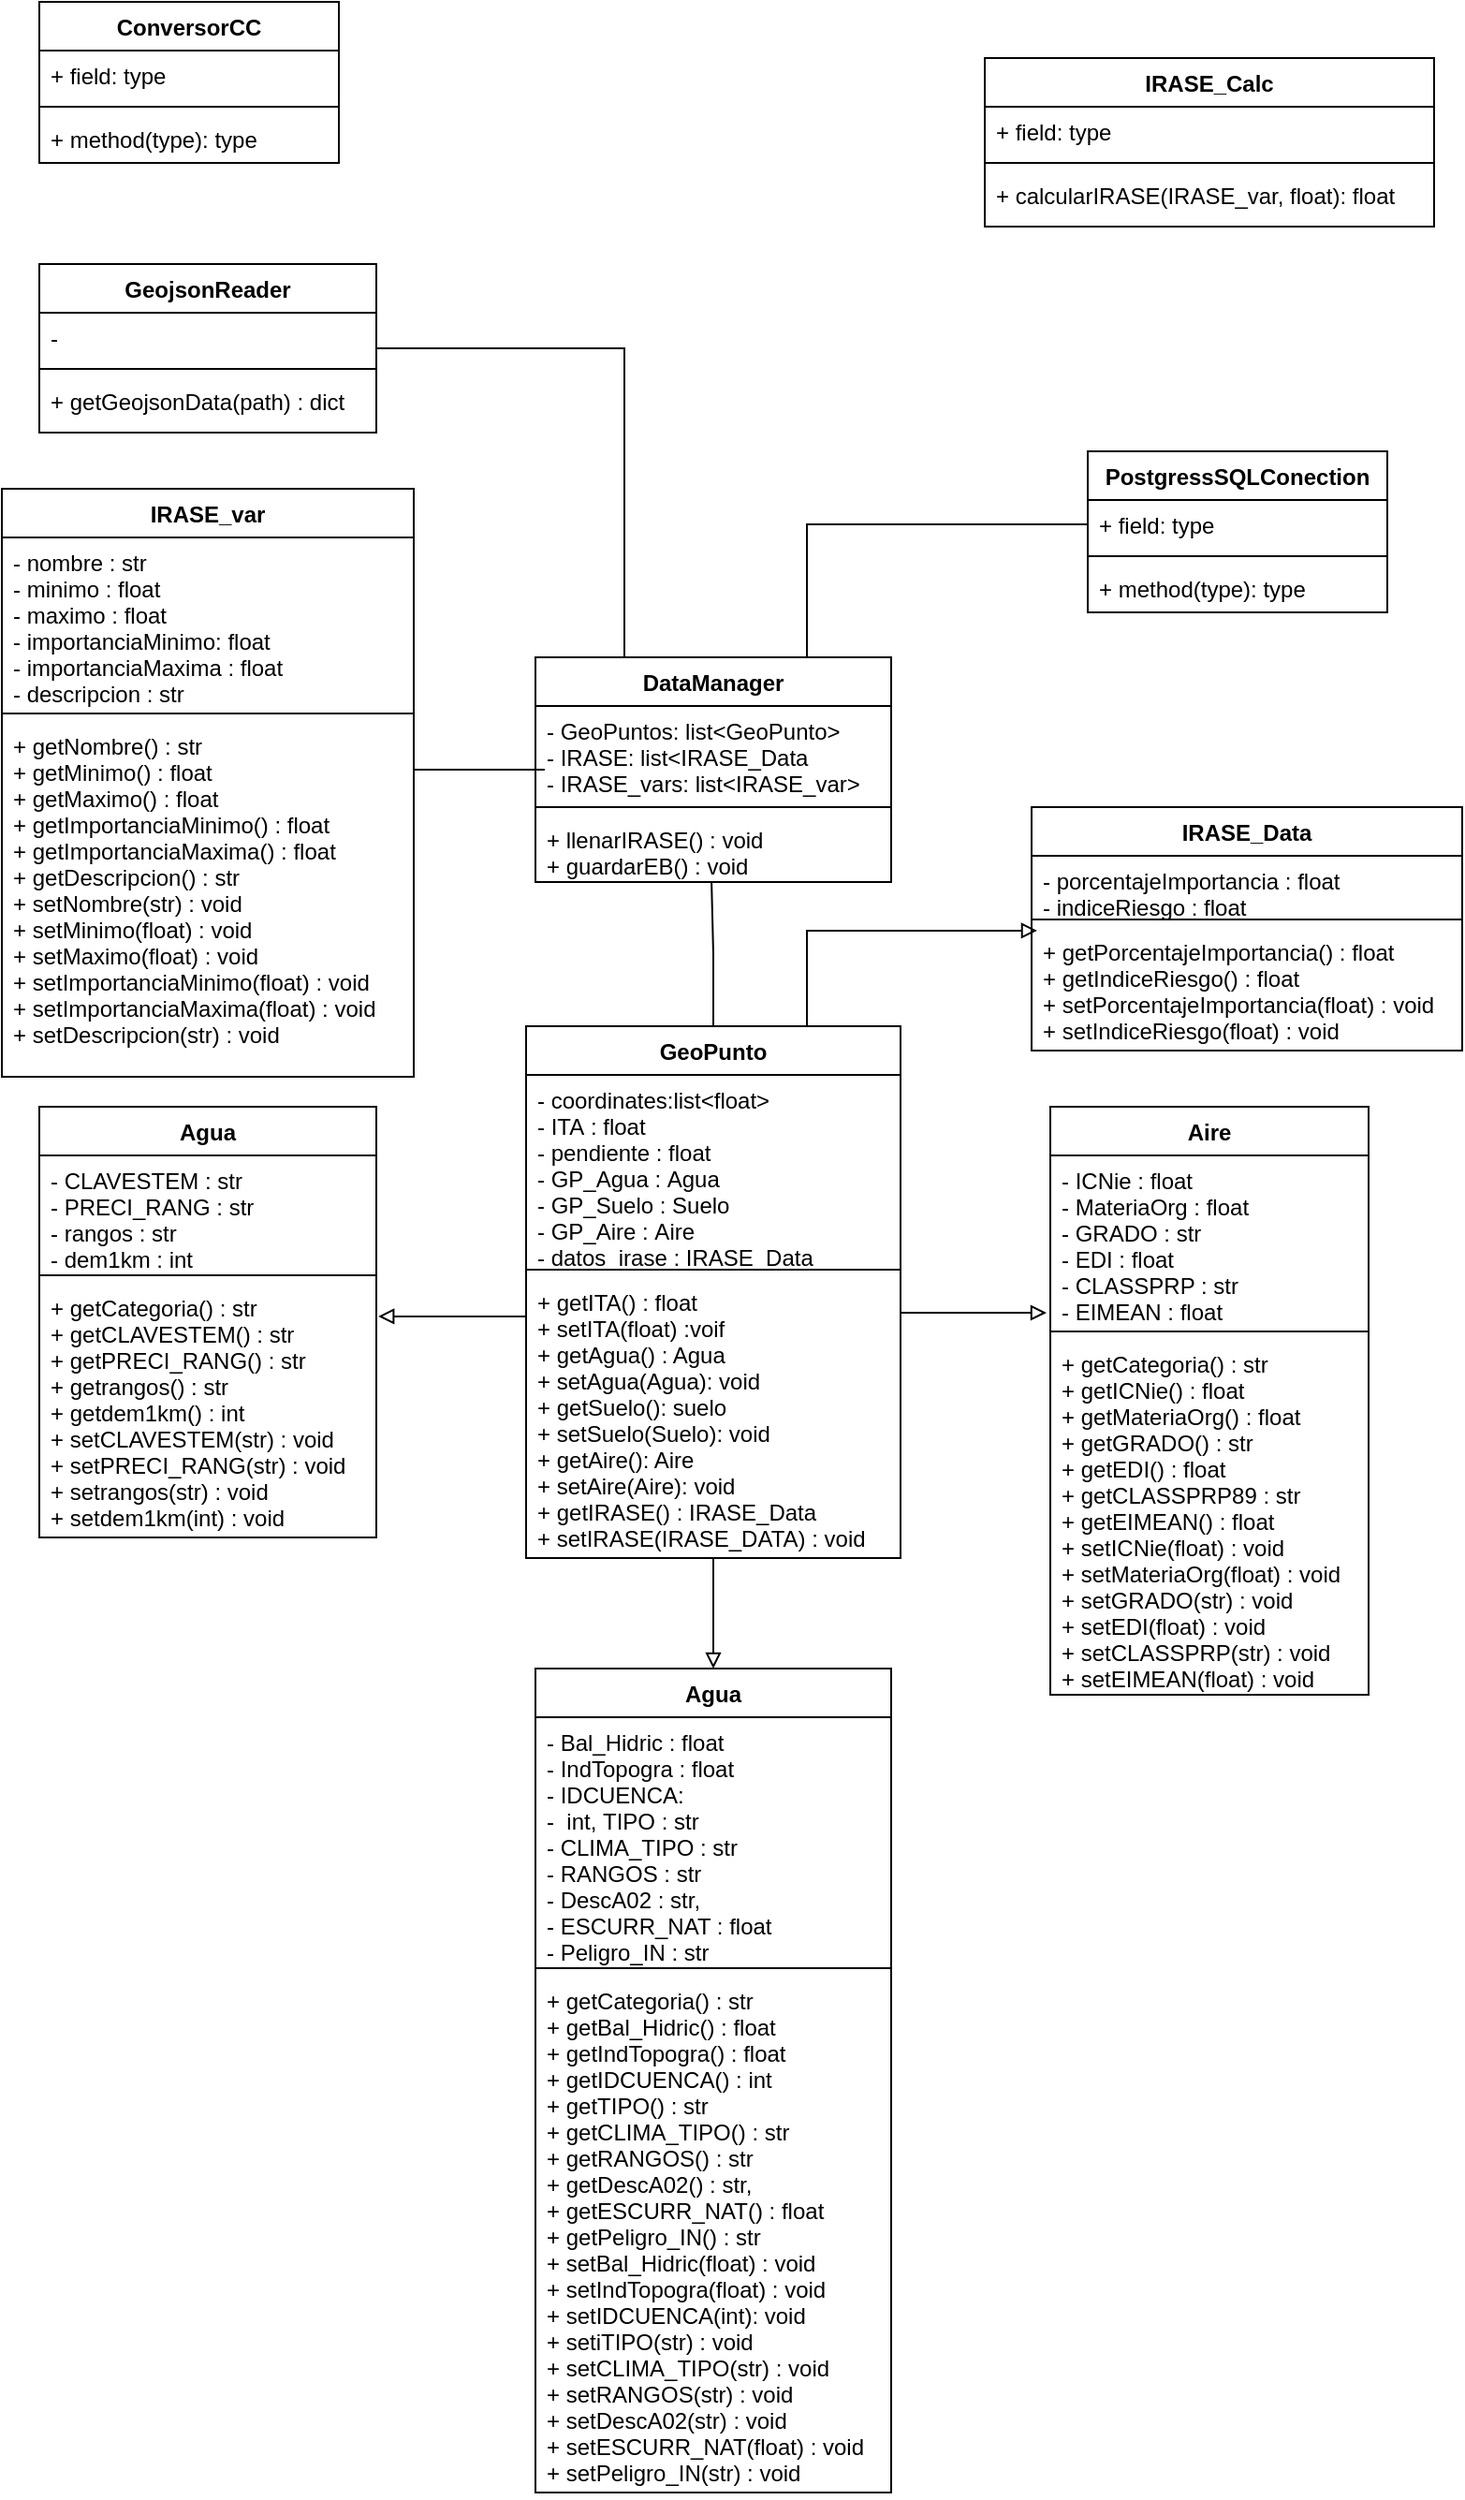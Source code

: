 <mxfile version="14.9.3" type="github">
  <diagram id="A5DytBEe-2bKfj6IriCe" name="Page-1">
    <mxGraphModel dx="2208" dy="795" grid="1" gridSize="10" guides="1" tooltips="1" connect="1" arrows="1" fold="1" page="1" pageScale="1" pageWidth="827" pageHeight="1169" math="0" shadow="0">
      <root>
        <mxCell id="0" />
        <mxCell id="1" parent="0" />
        <mxCell id="3mc428fDYqkEVKInRIYB-1" value="ConversorCC" style="swimlane;fontStyle=1;align=center;verticalAlign=top;childLayout=stackLayout;horizontal=1;startSize=26;horizontalStack=0;resizeParent=1;resizeParentMax=0;resizeLast=0;collapsible=1;marginBottom=0;" parent="1" vertex="1">
          <mxGeometry x="-250" y="90" width="160" height="86" as="geometry">
            <mxRectangle x="-290" y="306" width="110" height="26" as="alternateBounds" />
          </mxGeometry>
        </mxCell>
        <mxCell id="3mc428fDYqkEVKInRIYB-2" value="+ field: type" style="text;strokeColor=none;fillColor=none;align=left;verticalAlign=top;spacingLeft=4;spacingRight=4;overflow=hidden;rotatable=0;points=[[0,0.5],[1,0.5]];portConstraint=eastwest;" parent="3mc428fDYqkEVKInRIYB-1" vertex="1">
          <mxGeometry y="26" width="160" height="26" as="geometry" />
        </mxCell>
        <mxCell id="3mc428fDYqkEVKInRIYB-3" value="" style="line;strokeWidth=1;fillColor=none;align=left;verticalAlign=middle;spacingTop=-1;spacingLeft=3;spacingRight=3;rotatable=0;labelPosition=right;points=[];portConstraint=eastwest;" parent="3mc428fDYqkEVKInRIYB-1" vertex="1">
          <mxGeometry y="52" width="160" height="8" as="geometry" />
        </mxCell>
        <mxCell id="3mc428fDYqkEVKInRIYB-4" value="+ method(type): type" style="text;strokeColor=none;fillColor=none;align=left;verticalAlign=top;spacingLeft=4;spacingRight=4;overflow=hidden;rotatable=0;points=[[0,0.5],[1,0.5]];portConstraint=eastwest;" parent="3mc428fDYqkEVKInRIYB-1" vertex="1">
          <mxGeometry y="60" width="160" height="26" as="geometry" />
        </mxCell>
        <mxCell id="O2KfkelF-MBekB-yNukB-7" style="edgeStyle=orthogonalEdgeStyle;rounded=0;orthogonalLoop=1;jettySize=auto;html=1;exitX=1;exitY=0.5;exitDx=0;exitDy=0;endArrow=none;endFill=0;" parent="3mc428fDYqkEVKInRIYB-1" source="3mc428fDYqkEVKInRIYB-2" target="3mc428fDYqkEVKInRIYB-2" edge="1">
          <mxGeometry relative="1" as="geometry" />
        </mxCell>
        <mxCell id="iD7Q8tSQXEHSOyVMIgXM-20" style="edgeStyle=orthogonalEdgeStyle;rounded=0;orthogonalLoop=1;jettySize=auto;html=1;entryX=0.25;entryY=0;entryDx=0;entryDy=0;startArrow=none;startFill=0;endArrow=none;endFill=0;" edge="1" parent="1" source="3mc428fDYqkEVKInRIYB-5" target="3mc428fDYqkEVKInRIYB-53">
          <mxGeometry relative="1" as="geometry" />
        </mxCell>
        <mxCell id="3mc428fDYqkEVKInRIYB-5" value="GeojsonReader" style="swimlane;fontStyle=1;align=center;verticalAlign=top;childLayout=stackLayout;horizontal=1;startSize=26;horizontalStack=0;resizeParent=1;resizeParentMax=0;resizeLast=0;collapsible=1;marginBottom=0;" parent="1" vertex="1">
          <mxGeometry x="-250" y="230" width="180" height="90" as="geometry">
            <mxRectangle x="-290" y="140" width="120" height="26" as="alternateBounds" />
          </mxGeometry>
        </mxCell>
        <mxCell id="3mc428fDYqkEVKInRIYB-6" value="-" style="text;strokeColor=none;fillColor=none;align=left;verticalAlign=top;spacingLeft=4;spacingRight=4;overflow=hidden;rotatable=0;points=[[0,0.5],[1,0.5]];portConstraint=eastwest;" parent="3mc428fDYqkEVKInRIYB-5" vertex="1">
          <mxGeometry y="26" width="180" height="26" as="geometry" />
        </mxCell>
        <mxCell id="3mc428fDYqkEVKInRIYB-7" value="" style="line;strokeWidth=1;fillColor=none;align=left;verticalAlign=middle;spacingTop=-1;spacingLeft=3;spacingRight=3;rotatable=0;labelPosition=right;points=[];portConstraint=eastwest;" parent="3mc428fDYqkEVKInRIYB-5" vertex="1">
          <mxGeometry y="52" width="180" height="8" as="geometry" />
        </mxCell>
        <mxCell id="3mc428fDYqkEVKInRIYB-8" value="+ getGeojsonData(path) : dict" style="text;strokeColor=none;fillColor=none;align=left;verticalAlign=top;spacingLeft=4;spacingRight=4;overflow=hidden;rotatable=0;points=[[0,0.5],[1,0.5]];portConstraint=eastwest;" parent="3mc428fDYqkEVKInRIYB-5" vertex="1">
          <mxGeometry y="60" width="180" height="30" as="geometry" />
        </mxCell>
        <mxCell id="3mc428fDYqkEVKInRIYB-30" value="IRASE_Data" style="swimlane;fontStyle=1;align=center;verticalAlign=top;childLayout=stackLayout;horizontal=1;startSize=26;horizontalStack=0;resizeParent=1;resizeParentMax=0;resizeLast=0;collapsible=1;marginBottom=0;" parent="1" vertex="1">
          <mxGeometry x="280" y="520" width="230" height="130" as="geometry">
            <mxRectangle x="390" y="470" width="100" height="26" as="alternateBounds" />
          </mxGeometry>
        </mxCell>
        <mxCell id="3mc428fDYqkEVKInRIYB-31" value="- porcentajeImportancia : float&#xa;- indiceRiesgo : float" style="text;strokeColor=none;fillColor=none;align=left;verticalAlign=top;spacingLeft=4;spacingRight=4;overflow=hidden;rotatable=0;points=[[0,0.5],[1,0.5]];portConstraint=eastwest;" parent="3mc428fDYqkEVKInRIYB-30" vertex="1">
          <mxGeometry y="26" width="230" height="30" as="geometry" />
        </mxCell>
        <mxCell id="3mc428fDYqkEVKInRIYB-32" value="" style="line;strokeWidth=1;fillColor=none;align=left;verticalAlign=middle;spacingTop=-1;spacingLeft=3;spacingRight=3;rotatable=0;labelPosition=right;points=[];portConstraint=eastwest;" parent="3mc428fDYqkEVKInRIYB-30" vertex="1">
          <mxGeometry y="56" width="230" height="8" as="geometry" />
        </mxCell>
        <mxCell id="3mc428fDYqkEVKInRIYB-33" value="+ getPorcentajeImportancia() : float&#xa;+ getIndiceRiesgo() : float&#xa;+ setPorcentajeImportancia(float) : void&#xa;+ setIndiceRiesgo(float) : void" style="text;strokeColor=none;fillColor=none;align=left;verticalAlign=top;spacingLeft=4;spacingRight=4;overflow=hidden;rotatable=0;points=[[0,0.5],[1,0.5]];portConstraint=eastwest;" parent="3mc428fDYqkEVKInRIYB-30" vertex="1">
          <mxGeometry y="64" width="230" height="66" as="geometry" />
        </mxCell>
        <mxCell id="3mc428fDYqkEVKInRIYB-34" value="IRASE_var" style="swimlane;fontStyle=1;align=center;verticalAlign=top;childLayout=stackLayout;horizontal=1;startSize=26;horizontalStack=0;resizeParent=1;resizeParentMax=0;resizeLast=0;collapsible=1;marginBottom=0;" parent="1" vertex="1">
          <mxGeometry x="-270" y="350" width="220" height="314" as="geometry">
            <mxRectangle x="390" y="530" width="90" height="26" as="alternateBounds" />
          </mxGeometry>
        </mxCell>
        <mxCell id="3mc428fDYqkEVKInRIYB-35" value="- nombre : str&#xa;- minimo : float&#xa;- maximo : float&#xa;- importanciaMinimo: float&#xa;- importanciaMaxima : float&#xa;- descripcion : str" style="text;strokeColor=none;fillColor=none;align=left;verticalAlign=top;spacingLeft=4;spacingRight=4;overflow=hidden;rotatable=0;points=[[0,0.5],[1,0.5]];portConstraint=eastwest;" parent="3mc428fDYqkEVKInRIYB-34" vertex="1">
          <mxGeometry y="26" width="220" height="90" as="geometry" />
        </mxCell>
        <mxCell id="3mc428fDYqkEVKInRIYB-36" value="" style="line;strokeWidth=1;fillColor=none;align=left;verticalAlign=middle;spacingTop=-1;spacingLeft=3;spacingRight=3;rotatable=0;labelPosition=right;points=[];portConstraint=eastwest;" parent="3mc428fDYqkEVKInRIYB-34" vertex="1">
          <mxGeometry y="116" width="220" height="8" as="geometry" />
        </mxCell>
        <mxCell id="3mc428fDYqkEVKInRIYB-37" value="+ getNombre() : str&#xa;+ getMinimo() : float&#xa;+ getMaximo() : float&#xa;+ getImportanciaMinimo() : float&#xa;+ getImportanciaMaxima() : float&#xa;+ getDescripcion() : str&#xa;+ setNombre(str) : void&#xa;+ setMinimo(float) : void&#xa;+ setMaximo(float) : void&#xa;+ setImportanciaMinimo(float) : void&#xa;+ setImportanciaMaxima(float) : void&#xa;+ setDescripcion(str) : void&#xa;" style="text;strokeColor=none;fillColor=none;align=left;verticalAlign=top;spacingLeft=4;spacingRight=4;overflow=hidden;rotatable=0;points=[[0,0.5],[1,0.5]];portConstraint=eastwest;" parent="3mc428fDYqkEVKInRIYB-34" vertex="1">
          <mxGeometry y="124" width="220" height="190" as="geometry" />
        </mxCell>
        <mxCell id="3mc428fDYqkEVKInRIYB-53" value="DataManager" style="swimlane;fontStyle=1;align=center;verticalAlign=top;childLayout=stackLayout;horizontal=1;startSize=26;horizontalStack=0;resizeParent=1;resizeParentMax=0;resizeLast=0;collapsible=1;marginBottom=0;" parent="1" vertex="1">
          <mxGeometry x="15" y="440" width="190" height="120" as="geometry">
            <mxRectangle x="65" y="470" width="110" height="26" as="alternateBounds" />
          </mxGeometry>
        </mxCell>
        <mxCell id="3mc428fDYqkEVKInRIYB-54" value="- GeoPuntos: list&lt;GeoPunto&gt;&#xa;- IRASE: list&lt;IRASE_Data&#xa;- IRASE_vars: list&lt;IRASE_var&gt;&#xa;" style="text;strokeColor=none;fillColor=none;align=left;verticalAlign=top;spacingLeft=4;spacingRight=4;overflow=hidden;rotatable=0;points=[[0,0.5],[1,0.5]];portConstraint=eastwest;" parent="3mc428fDYqkEVKInRIYB-53" vertex="1">
          <mxGeometry y="26" width="190" height="50" as="geometry" />
        </mxCell>
        <mxCell id="3mc428fDYqkEVKInRIYB-55" value="" style="line;strokeWidth=1;fillColor=none;align=left;verticalAlign=middle;spacingTop=-1;spacingLeft=3;spacingRight=3;rotatable=0;labelPosition=right;points=[];portConstraint=eastwest;" parent="3mc428fDYqkEVKInRIYB-53" vertex="1">
          <mxGeometry y="76" width="190" height="8" as="geometry" />
        </mxCell>
        <mxCell id="3mc428fDYqkEVKInRIYB-56" value="+ llenarIRASE() : void&#xa;+ guardarEB() : void" style="text;strokeColor=none;fillColor=none;align=left;verticalAlign=top;spacingLeft=4;spacingRight=4;overflow=hidden;rotatable=0;points=[[0,0.5],[1,0.5]];portConstraint=eastwest;" parent="3mc428fDYqkEVKInRIYB-53" vertex="1">
          <mxGeometry y="84" width="190" height="36" as="geometry" />
        </mxCell>
        <mxCell id="O2KfkelF-MBekB-yNukB-61" style="edgeStyle=orthogonalEdgeStyle;rounded=0;orthogonalLoop=1;jettySize=auto;html=1;fontColor=none;startArrow=none;startFill=0;endArrow=block;endFill=0;" parent="1" source="O2KfkelF-MBekB-yNukB-42" target="O2KfkelF-MBekB-yNukB-47" edge="1">
          <mxGeometry relative="1" as="geometry" />
        </mxCell>
        <mxCell id="O2KfkelF-MBekB-yNukB-68" style="edgeStyle=orthogonalEdgeStyle;rounded=0;orthogonalLoop=1;jettySize=auto;html=1;entryX=0.495;entryY=1;entryDx=0;entryDy=0;entryPerimeter=0;fontColor=none;startArrow=none;startFill=0;endArrow=none;endFill=0;" parent="1" source="O2KfkelF-MBekB-yNukB-42" target="3mc428fDYqkEVKInRIYB-56" edge="1">
          <mxGeometry relative="1" as="geometry" />
        </mxCell>
        <mxCell id="iD7Q8tSQXEHSOyVMIgXM-6" style="edgeStyle=orthogonalEdgeStyle;rounded=0;orthogonalLoop=1;jettySize=auto;html=1;entryX=0.013;entryY=0.03;entryDx=0;entryDy=0;entryPerimeter=0;startArrow=none;startFill=0;endArrow=block;endFill=0;" edge="1" parent="1" source="O2KfkelF-MBekB-yNukB-42" target="3mc428fDYqkEVKInRIYB-33">
          <mxGeometry relative="1" as="geometry">
            <Array as="points">
              <mxPoint x="160" y="586" />
            </Array>
          </mxGeometry>
        </mxCell>
        <mxCell id="O2KfkelF-MBekB-yNukB-42" value="GeoPunto&#xa;" style="swimlane;fontStyle=1;align=center;verticalAlign=top;childLayout=stackLayout;horizontal=1;startSize=26;horizontalStack=0;resizeParent=1;resizeParentMax=0;resizeLast=0;collapsible=1;marginBottom=0;labelBackgroundColor=#FFFFFF;fontColor=none;html=0;" parent="1" vertex="1">
          <mxGeometry x="10" y="637" width="200" height="284" as="geometry" />
        </mxCell>
        <mxCell id="O2KfkelF-MBekB-yNukB-43" value="- coordinates:list&lt;float&gt;&#xa;- ITA : float&#xa;- pendiente : float&#xa;- GP_Agua : Agua&#xa;- GP_Suelo : Suelo&#xa;- GP_Aire : Aire&#xa;- datos_irase : IRASE_Data " style="text;strokeColor=none;fillColor=none;align=left;verticalAlign=top;spacingLeft=4;spacingRight=4;overflow=hidden;rotatable=0;points=[[0,0.5],[1,0.5]];portConstraint=eastwest;" parent="O2KfkelF-MBekB-yNukB-42" vertex="1">
          <mxGeometry y="26" width="200" height="100" as="geometry" />
        </mxCell>
        <mxCell id="O2KfkelF-MBekB-yNukB-44" value="" style="line;strokeWidth=1;fillColor=none;align=left;verticalAlign=middle;spacingTop=-1;spacingLeft=3;spacingRight=3;rotatable=0;labelPosition=right;points=[];portConstraint=eastwest;" parent="O2KfkelF-MBekB-yNukB-42" vertex="1">
          <mxGeometry y="126" width="200" height="8" as="geometry" />
        </mxCell>
        <mxCell id="O2KfkelF-MBekB-yNukB-45" value="+ getITA() : float&#xa;+ setITA(float) :voif&#xa;+ getAgua() : Agua&#xa;+ setAgua(Agua): void&#xa;+ getSuelo(): suelo&#xa;+ setSuelo(Suelo): void&#xa;+ getAire(): Aire&#xa;+ setAire(Aire): void&#xa;+ getIRASE() : IRASE_Data&#xa;+ setIRASE(IRASE_DATA) : void" style="text;strokeColor=none;fillColor=none;align=left;verticalAlign=top;spacingLeft=4;spacingRight=4;overflow=hidden;rotatable=0;points=[[0,0.5],[1,0.5]];portConstraint=eastwest;" parent="O2KfkelF-MBekB-yNukB-42" vertex="1">
          <mxGeometry y="134" width="200" height="150" as="geometry" />
        </mxCell>
        <mxCell id="O2KfkelF-MBekB-yNukB-47" value="Agua" style="swimlane;fontStyle=1;align=center;verticalAlign=top;childLayout=stackLayout;horizontal=1;startSize=26;horizontalStack=0;resizeParent=1;resizeParentMax=0;resizeLast=0;collapsible=1;marginBottom=0;labelBackgroundColor=#FFFFFF;fontColor=none;html=0;" parent="1" vertex="1">
          <mxGeometry x="15" y="980" width="190" height="440" as="geometry" />
        </mxCell>
        <mxCell id="O2KfkelF-MBekB-yNukB-48" value="- Bal_Hidric : float&#xa;- IndTopogra : float&#xa;- IDCUENCA:&#xa;-  int, TIPO : str&#xa;- CLIMA_TIPO : str&#xa;- RANGOS : str&#xa;- DescA02 : str, &#xa;- ESCURR_NAT : float&#xa;- Peligro_IN : str" style="text;strokeColor=none;fillColor=none;align=left;verticalAlign=top;spacingLeft=4;spacingRight=4;overflow=hidden;rotatable=0;points=[[0,0.5],[1,0.5]];portConstraint=eastwest;" parent="O2KfkelF-MBekB-yNukB-47" vertex="1">
          <mxGeometry y="26" width="190" height="130" as="geometry" />
        </mxCell>
        <mxCell id="O2KfkelF-MBekB-yNukB-49" value="" style="line;strokeWidth=1;fillColor=none;align=left;verticalAlign=middle;spacingTop=-1;spacingLeft=3;spacingRight=3;rotatable=0;labelPosition=right;points=[];portConstraint=eastwest;" parent="O2KfkelF-MBekB-yNukB-47" vertex="1">
          <mxGeometry y="156" width="190" height="8" as="geometry" />
        </mxCell>
        <mxCell id="O2KfkelF-MBekB-yNukB-50" value="+ getCategoria() : str&#xa;+ getBal_Hidric() : float&#xa;+ getIndTopogra() : float&#xa;+ getIDCUENCA() : int&#xa;+ getTIPO() : str&#xa;+ getCLIMA_TIPO() : str&#xa;+ getRANGOS() : str&#xa;+ getDescA02() : str, &#xa;+ getESCURR_NAT() : float&#xa;+ getPeligro_IN() : str&#xa;+ setBal_Hidric(float) : void&#xa;+ setIndTopogra(float) : void&#xa;+ setIDCUENCA(int): void&#xa;+ setiTIPO(str) : void&#xa;+ setCLIMA_TIPO(str) : void&#xa;+ setRANGOS(str) : void&#xa;+ setDescA02(str) : void &#xa;+ setESCURR_NAT(float) : void&#xa;+ setPeligro_IN(str) : void" style="text;strokeColor=none;fillColor=none;align=left;verticalAlign=top;spacingLeft=4;spacingRight=4;overflow=hidden;rotatable=0;points=[[0,0.5],[1,0.5]];portConstraint=eastwest;" parent="O2KfkelF-MBekB-yNukB-47" vertex="1">
          <mxGeometry y="164" width="190" height="276" as="geometry" />
        </mxCell>
        <mxCell id="O2KfkelF-MBekB-yNukB-51" value="Aire" style="swimlane;fontStyle=1;align=center;verticalAlign=top;childLayout=stackLayout;horizontal=1;startSize=26;horizontalStack=0;resizeParent=1;resizeParentMax=0;resizeLast=0;collapsible=1;marginBottom=0;labelBackgroundColor=#FFFFFF;fontColor=none;html=0;" parent="1" vertex="1">
          <mxGeometry x="290" y="680" width="170" height="314" as="geometry" />
        </mxCell>
        <mxCell id="O2KfkelF-MBekB-yNukB-52" value="- ICNie : float&#xa;- MateriaOrg : float&#xa;- GRADO : str &#xa;- EDI : float &#xa;- CLASSPRP : str &#xa;- EIMEAN : float" style="text;strokeColor=none;fillColor=none;align=left;verticalAlign=top;spacingLeft=4;spacingRight=4;overflow=hidden;rotatable=0;points=[[0,0.5],[1,0.5]];portConstraint=eastwest;" parent="O2KfkelF-MBekB-yNukB-51" vertex="1">
          <mxGeometry y="26" width="170" height="90" as="geometry" />
        </mxCell>
        <mxCell id="O2KfkelF-MBekB-yNukB-53" value="" style="line;strokeWidth=1;fillColor=none;align=left;verticalAlign=middle;spacingTop=-1;spacingLeft=3;spacingRight=3;rotatable=0;labelPosition=right;points=[];portConstraint=eastwest;" parent="O2KfkelF-MBekB-yNukB-51" vertex="1">
          <mxGeometry y="116" width="170" height="8" as="geometry" />
        </mxCell>
        <mxCell id="O2KfkelF-MBekB-yNukB-54" value="+ getCategoria() : str&#xa;+ getICNie() : float&#xa;+ getMateriaOrg() : float&#xa;+ getGRADO() : str &#xa;+ getEDI() : float &#xa;+ getCLASSPRP89 : str &#xa;+ getEIMEAN() : float&#xa;+ setICNie(float) : void&#xa;+ setMateriaOrg(float) : void&#xa;+ setGRADO(str) : void &#xa;+ setEDI(float) : void&#xa;+ setCLASSPRP(str) : void&#xa;+ setEIMEAN(float) : void&#xa;" style="text;strokeColor=none;fillColor=none;align=left;verticalAlign=top;spacingLeft=4;spacingRight=4;overflow=hidden;rotatable=0;points=[[0,0.5],[1,0.5]];portConstraint=eastwest;" parent="O2KfkelF-MBekB-yNukB-51" vertex="1">
          <mxGeometry y="124" width="170" height="190" as="geometry" />
        </mxCell>
        <mxCell id="O2KfkelF-MBekB-yNukB-55" value="Agua" style="swimlane;fontStyle=1;align=center;verticalAlign=top;childLayout=stackLayout;horizontal=1;startSize=26;horizontalStack=0;resizeParent=1;resizeParentMax=0;resizeLast=0;collapsible=1;marginBottom=0;labelBackgroundColor=#FFFFFF;fontColor=none;html=0;" parent="1" vertex="1">
          <mxGeometry x="-250" y="680" width="180" height="230" as="geometry" />
        </mxCell>
        <mxCell id="O2KfkelF-MBekB-yNukB-56" value="- CLAVESTEM : str&#xa;- PRECI_RANG : str&#xa;- rangos : str&#xa;- dem1km : int" style="text;strokeColor=none;fillColor=none;align=left;verticalAlign=top;spacingLeft=4;spacingRight=4;overflow=hidden;rotatable=0;points=[[0,0.5],[1,0.5]];portConstraint=eastwest;" parent="O2KfkelF-MBekB-yNukB-55" vertex="1">
          <mxGeometry y="26" width="180" height="60" as="geometry" />
        </mxCell>
        <mxCell id="O2KfkelF-MBekB-yNukB-57" value="" style="line;strokeWidth=1;fillColor=none;align=left;verticalAlign=middle;spacingTop=-1;spacingLeft=3;spacingRight=3;rotatable=0;labelPosition=right;points=[];portConstraint=eastwest;" parent="O2KfkelF-MBekB-yNukB-55" vertex="1">
          <mxGeometry y="86" width="180" height="8" as="geometry" />
        </mxCell>
        <mxCell id="O2KfkelF-MBekB-yNukB-58" value="+ getCategoria() : str&#xa;+ getCLAVESTEM() : str&#xa;+ getPRECI_RANG() : str&#xa;+ getrangos() : str&#xa;+ getdem1km() : int&#xa;+ setCLAVESTEM(str) : void&#xa;+ setPRECI_RANG(str) : void&#xa;+ setrangos(str) : void&#xa;+ setdem1km(int) : void" style="text;strokeColor=none;fillColor=none;align=left;verticalAlign=top;spacingLeft=4;spacingRight=4;overflow=hidden;rotatable=0;points=[[0,0.5],[1,0.5]];portConstraint=eastwest;" parent="O2KfkelF-MBekB-yNukB-55" vertex="1">
          <mxGeometry y="94" width="180" height="136" as="geometry" />
        </mxCell>
        <mxCell id="O2KfkelF-MBekB-yNukB-64" value="PostgressSQLConection" style="swimlane;fontStyle=1;align=center;verticalAlign=top;childLayout=stackLayout;horizontal=1;startSize=26;horizontalStack=0;resizeParent=1;resizeParentMax=0;resizeLast=0;collapsible=1;marginBottom=0;labelBackgroundColor=#FFFFFF;fontColor=none;html=0;" parent="1" vertex="1">
          <mxGeometry x="310" y="330" width="160" height="86" as="geometry" />
        </mxCell>
        <mxCell id="O2KfkelF-MBekB-yNukB-65" value="+ field: type" style="text;strokeColor=none;fillColor=none;align=left;verticalAlign=top;spacingLeft=4;spacingRight=4;overflow=hidden;rotatable=0;points=[[0,0.5],[1,0.5]];portConstraint=eastwest;" parent="O2KfkelF-MBekB-yNukB-64" vertex="1">
          <mxGeometry y="26" width="160" height="26" as="geometry" />
        </mxCell>
        <mxCell id="O2KfkelF-MBekB-yNukB-66" value="" style="line;strokeWidth=1;fillColor=none;align=left;verticalAlign=middle;spacingTop=-1;spacingLeft=3;spacingRight=3;rotatable=0;labelPosition=right;points=[];portConstraint=eastwest;" parent="O2KfkelF-MBekB-yNukB-64" vertex="1">
          <mxGeometry y="52" width="160" height="8" as="geometry" />
        </mxCell>
        <mxCell id="O2KfkelF-MBekB-yNukB-67" value="+ method(type): type" style="text;strokeColor=none;fillColor=none;align=left;verticalAlign=top;spacingLeft=4;spacingRight=4;overflow=hidden;rotatable=0;points=[[0,0.5],[1,0.5]];portConstraint=eastwest;" parent="O2KfkelF-MBekB-yNukB-64" vertex="1">
          <mxGeometry y="60" width="160" height="26" as="geometry" />
        </mxCell>
        <mxCell id="iD7Q8tSQXEHSOyVMIgXM-9" style="edgeStyle=orthogonalEdgeStyle;rounded=0;orthogonalLoop=1;jettySize=auto;html=1;entryX=1.006;entryY=0.132;entryDx=0;entryDy=0;startArrow=none;startFill=0;endArrow=block;endFill=0;entryPerimeter=0;" edge="1" parent="1" source="O2KfkelF-MBekB-yNukB-45" target="O2KfkelF-MBekB-yNukB-58">
          <mxGeometry relative="1" as="geometry">
            <Array as="points">
              <mxPoint x="-10" y="792" />
              <mxPoint x="-10" y="792" />
            </Array>
          </mxGeometry>
        </mxCell>
        <mxCell id="iD7Q8tSQXEHSOyVMIgXM-11" style="edgeStyle=orthogonalEdgeStyle;rounded=0;orthogonalLoop=1;jettySize=auto;html=1;startArrow=none;startFill=0;endArrow=block;endFill=0;" edge="1" parent="1" source="O2KfkelF-MBekB-yNukB-45">
          <mxGeometry relative="1" as="geometry">
            <mxPoint x="288" y="790" as="targetPoint" />
            <Array as="points">
              <mxPoint x="288" y="790" />
            </Array>
          </mxGeometry>
        </mxCell>
        <mxCell id="iD7Q8tSQXEHSOyVMIgXM-12" style="edgeStyle=orthogonalEdgeStyle;rounded=0;orthogonalLoop=1;jettySize=auto;html=1;entryX=0;entryY=0.5;entryDx=0;entryDy=0;startArrow=none;startFill=0;endArrow=none;endFill=0;" edge="1" parent="1" target="O2KfkelF-MBekB-yNukB-65">
          <mxGeometry relative="1" as="geometry">
            <mxPoint x="160" y="440" as="sourcePoint" />
            <Array as="points">
              <mxPoint x="160" y="369" />
            </Array>
          </mxGeometry>
        </mxCell>
        <mxCell id="iD7Q8tSQXEHSOyVMIgXM-14" value="IRASE_Calc" style="swimlane;fontStyle=1;align=center;verticalAlign=top;childLayout=stackLayout;horizontal=1;startSize=26;horizontalStack=0;resizeParent=1;resizeParentMax=0;resizeLast=0;collapsible=1;marginBottom=0;" vertex="1" parent="1">
          <mxGeometry x="255" y="120" width="240" height="90" as="geometry" />
        </mxCell>
        <mxCell id="iD7Q8tSQXEHSOyVMIgXM-15" value="+ field: type" style="text;strokeColor=none;fillColor=none;align=left;verticalAlign=top;spacingLeft=4;spacingRight=4;overflow=hidden;rotatable=0;points=[[0,0.5],[1,0.5]];portConstraint=eastwest;" vertex="1" parent="iD7Q8tSQXEHSOyVMIgXM-14">
          <mxGeometry y="26" width="240" height="26" as="geometry" />
        </mxCell>
        <mxCell id="iD7Q8tSQXEHSOyVMIgXM-16" value="" style="line;strokeWidth=1;fillColor=none;align=left;verticalAlign=middle;spacingTop=-1;spacingLeft=3;spacingRight=3;rotatable=0;labelPosition=right;points=[];portConstraint=eastwest;" vertex="1" parent="iD7Q8tSQXEHSOyVMIgXM-14">
          <mxGeometry y="52" width="240" height="8" as="geometry" />
        </mxCell>
        <mxCell id="iD7Q8tSQXEHSOyVMIgXM-17" value="+ calcularIRASE(IRASE_var, float): float" style="text;strokeColor=none;fillColor=none;align=left;verticalAlign=top;spacingLeft=4;spacingRight=4;overflow=hidden;rotatable=0;points=[[0,0.5],[1,0.5]];portConstraint=eastwest;" vertex="1" parent="iD7Q8tSQXEHSOyVMIgXM-14">
          <mxGeometry y="60" width="240" height="30" as="geometry" />
        </mxCell>
        <mxCell id="iD7Q8tSQXEHSOyVMIgXM-18" style="edgeStyle=orthogonalEdgeStyle;rounded=0;orthogonalLoop=1;jettySize=auto;html=1;entryX=0.026;entryY=0.68;entryDx=0;entryDy=0;entryPerimeter=0;startArrow=none;startFill=0;endArrow=none;endFill=0;" edge="1" parent="1" source="3mc428fDYqkEVKInRIYB-37" target="3mc428fDYqkEVKInRIYB-54">
          <mxGeometry relative="1" as="geometry">
            <Array as="points">
              <mxPoint x="-20" y="500" />
              <mxPoint x="-20" y="500" />
            </Array>
          </mxGeometry>
        </mxCell>
      </root>
    </mxGraphModel>
  </diagram>
</mxfile>
